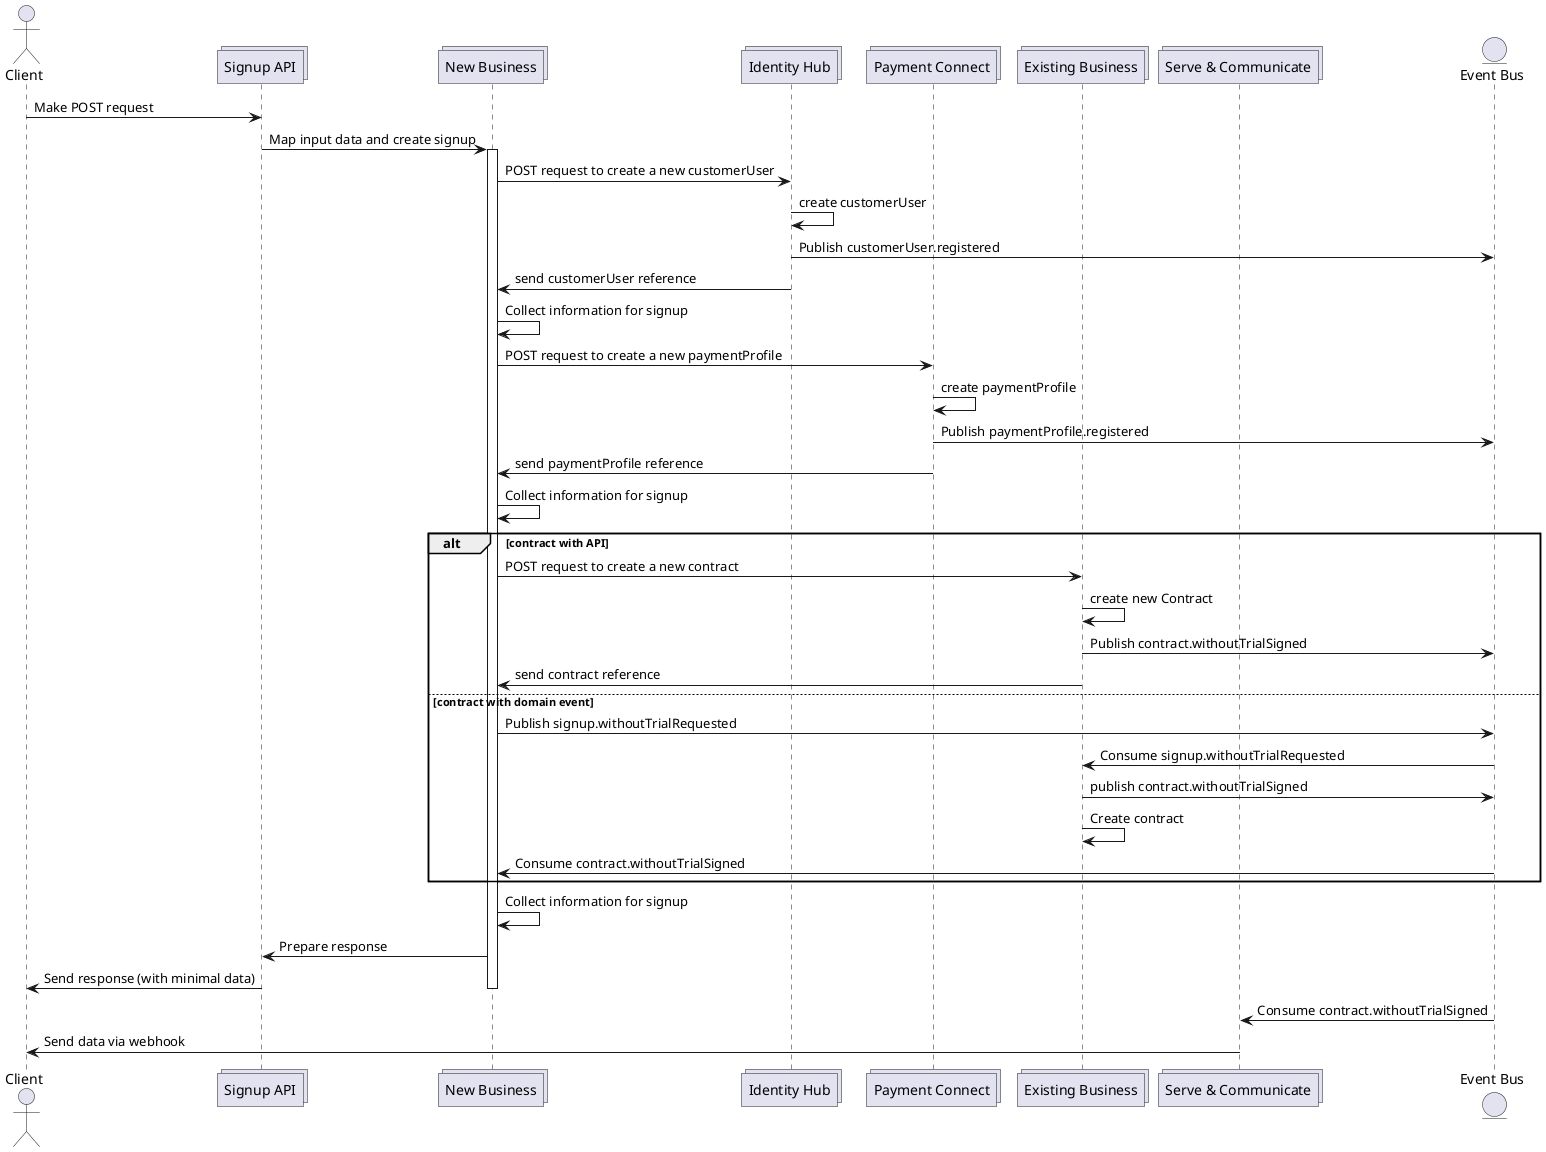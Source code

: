 @startuml
actor Client as "Client"
collections API as "Signup API"
collections NBS as "New Business"
collections IDH as "Identity Hub"
collections PAYC as "Payment Connect"
collections EBS as "Existing Business"
collections SCO as "Serve & Communicate"
entity EventBus as "Event Bus"

Client -> API: Make POST request
API -> NBS: Map input data and create signup

activate NBS

NBS -> IDH: POST request to create a new customerUser
IDH -> IDH: create customerUser
IDH -> EventBus: Publish customerUser.registered
IDH -> NBS: send customerUser reference
NBS -> NBS: Collect information for signup
NBS -> PAYC: POST request to create a new paymentProfile
PAYC -> PAYC: create paymentProfile
PAYC -> EventBus: Publish paymentProfile.registered
PAYC -> NBS: send paymentProfile reference
NBS -> NBS: Collect information for signup

alt contract with API
	NBS -> EBS: POST request to create a new contract
    EBS -> EBS: create new Contract
    EBS -> EventBus: Publish contract.withoutTrialSigned
    EBS -> NBS: send contract reference
else contract with domain event
    NBS -> EventBus: Publish signup.withoutTrialRequested
    EventBus -> EBS : Consume signup.withoutTrialRequested
    EBS -> EventBus: publish contract.withoutTrialSigned
    EBS -> EBS : Create contract
    EventBus -> NBS : Consume contract.withoutTrialSigned
end alt

NBS -> NBS : Collect information for signup
NBS -> API : Prepare response
API -> Client : Send response (with minimal data)

deactivate NBS

EventBus -> SCO : Consume contract.withoutTrialSigned
SCO -> Client : Send data via webhook

@enduml
